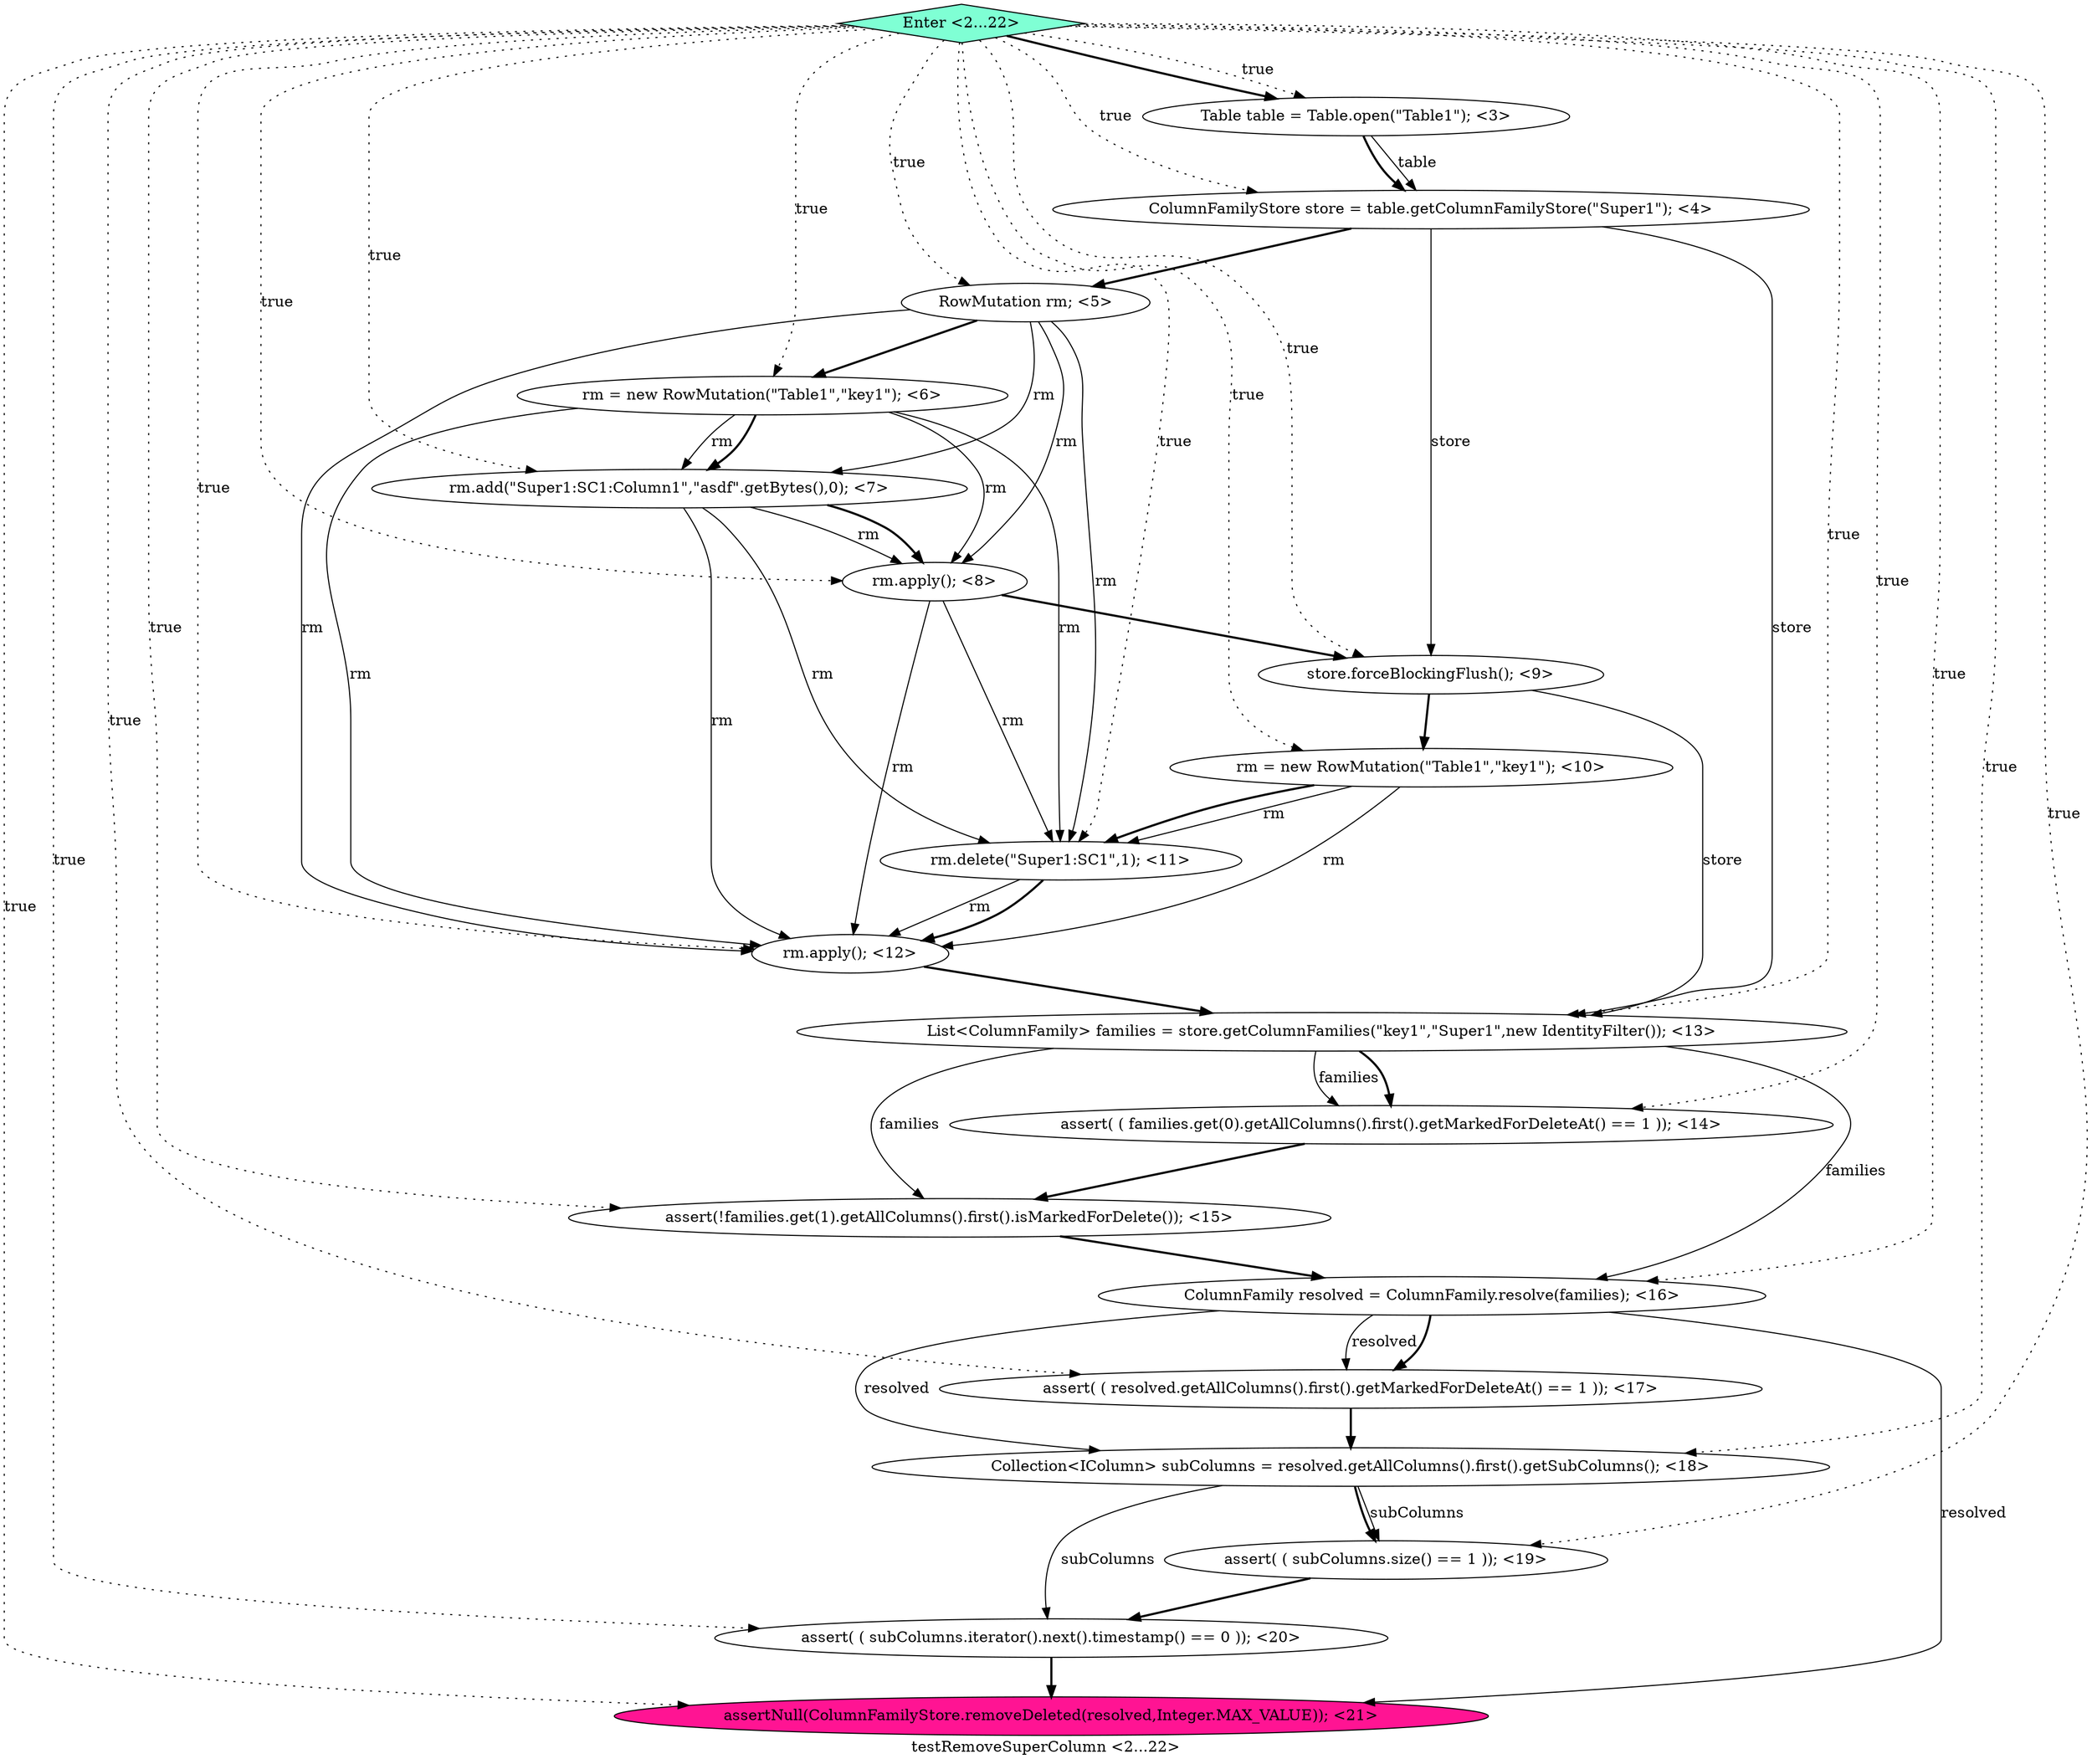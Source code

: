 digraph PDG {
label = "testRemoveSuperColumn <2...22>";
0.14 [style = filled, label = "assert( ( resolved.getAllColumns().first().getMarkedForDeleteAt() == 1 )); <17>", fillcolor = white, shape = ellipse];
0.10 [style = filled, label = "List<ColumnFamily> families = store.getColumnFamilies(\"key1\",\"Super1\",new IdentityFilter()); <13>", fillcolor = white, shape = ellipse];
0.12 [style = filled, label = "assert(!families.get(1).getAllColumns().first().isMarkedForDelete()); <15>", fillcolor = white, shape = ellipse];
0.13 [style = filled, label = "ColumnFamily resolved = ColumnFamily.resolve(families); <16>", fillcolor = white, shape = ellipse];
0.18 [style = filled, label = "assertNull(ColumnFamilyStore.removeDeleted(resolved,Integer.MAX_VALUE)); <21>", fillcolor = deeppink, shape = ellipse];
0.16 [style = filled, label = "assert( ( subColumns.size() == 1 )); <19>", fillcolor = white, shape = ellipse];
0.2 [style = filled, label = "RowMutation rm; <5>", fillcolor = white, shape = ellipse];
0.7 [style = filled, label = "rm = new RowMutation(\"Table1\",\"key1\"); <10>", fillcolor = white, shape = ellipse];
0.6 [style = filled, label = "store.forceBlockingFlush(); <9>", fillcolor = white, shape = ellipse];
0.11 [style = filled, label = "assert( ( families.get(0).getAllColumns().first().getMarkedForDeleteAt() == 1 )); <14>", fillcolor = white, shape = ellipse];
0.15 [style = filled, label = "Collection<IColumn> subColumns = resolved.getAllColumns().first().getSubColumns(); <18>", fillcolor = white, shape = ellipse];
0.19 [style = filled, label = "Enter <2...22>", fillcolor = aquamarine, shape = diamond];
0.3 [style = filled, label = "rm = new RowMutation(\"Table1\",\"key1\"); <6>", fillcolor = white, shape = ellipse];
0.9 [style = filled, label = "rm.apply(); <12>", fillcolor = white, shape = ellipse];
0.4 [style = filled, label = "rm.add(\"Super1:SC1:Column1\",\"asdf\".getBytes(),0); <7>", fillcolor = white, shape = ellipse];
0.5 [style = filled, label = "rm.apply(); <8>", fillcolor = white, shape = ellipse];
0.0 [style = filled, label = "Table table = Table.open(\"Table1\"); <3>", fillcolor = white, shape = ellipse];
0.17 [style = filled, label = "assert( ( subColumns.iterator().next().timestamp() == 0 )); <20>", fillcolor = white, shape = ellipse];
0.1 [style = filled, label = "ColumnFamilyStore store = table.getColumnFamilyStore(\"Super1\"); <4>", fillcolor = white, shape = ellipse];
0.8 [style = filled, label = "rm.delete(\"Super1:SC1\",1); <11>", fillcolor = white, shape = ellipse];
0.0 -> 0.1 [style = solid, label="table"];
0.0 -> 0.1 [style = bold, label=""];
0.1 -> 0.2 [style = bold, label=""];
0.1 -> 0.6 [style = solid, label="store"];
0.1 -> 0.10 [style = solid, label="store"];
0.2 -> 0.3 [style = bold, label=""];
0.2 -> 0.4 [style = solid, label="rm"];
0.2 -> 0.5 [style = solid, label="rm"];
0.2 -> 0.8 [style = solid, label="rm"];
0.2 -> 0.9 [style = solid, label="rm"];
0.3 -> 0.4 [style = solid, label="rm"];
0.3 -> 0.4 [style = bold, label=""];
0.3 -> 0.5 [style = solid, label="rm"];
0.3 -> 0.8 [style = solid, label="rm"];
0.3 -> 0.9 [style = solid, label="rm"];
0.4 -> 0.5 [style = solid, label="rm"];
0.4 -> 0.5 [style = bold, label=""];
0.4 -> 0.8 [style = solid, label="rm"];
0.4 -> 0.9 [style = solid, label="rm"];
0.5 -> 0.6 [style = bold, label=""];
0.5 -> 0.8 [style = solid, label="rm"];
0.5 -> 0.9 [style = solid, label="rm"];
0.6 -> 0.7 [style = bold, label=""];
0.6 -> 0.10 [style = solid, label="store"];
0.7 -> 0.8 [style = solid, label="rm"];
0.7 -> 0.8 [style = bold, label=""];
0.7 -> 0.9 [style = solid, label="rm"];
0.8 -> 0.9 [style = solid, label="rm"];
0.8 -> 0.9 [style = bold, label=""];
0.9 -> 0.10 [style = bold, label=""];
0.10 -> 0.11 [style = solid, label="families"];
0.10 -> 0.11 [style = bold, label=""];
0.10 -> 0.12 [style = solid, label="families"];
0.10 -> 0.13 [style = solid, label="families"];
0.11 -> 0.12 [style = bold, label=""];
0.12 -> 0.13 [style = bold, label=""];
0.13 -> 0.14 [style = solid, label="resolved"];
0.13 -> 0.14 [style = bold, label=""];
0.13 -> 0.15 [style = solid, label="resolved"];
0.13 -> 0.18 [style = solid, label="resolved"];
0.14 -> 0.15 [style = bold, label=""];
0.15 -> 0.16 [style = solid, label="subColumns"];
0.15 -> 0.16 [style = bold, label=""];
0.15 -> 0.17 [style = solid, label="subColumns"];
0.16 -> 0.17 [style = bold, label=""];
0.17 -> 0.18 [style = bold, label=""];
0.19 -> 0.0 [style = dotted, label="true"];
0.19 -> 0.0 [style = bold, label=""];
0.19 -> 0.1 [style = dotted, label="true"];
0.19 -> 0.2 [style = dotted, label="true"];
0.19 -> 0.3 [style = dotted, label="true"];
0.19 -> 0.4 [style = dotted, label="true"];
0.19 -> 0.5 [style = dotted, label="true"];
0.19 -> 0.6 [style = dotted, label="true"];
0.19 -> 0.7 [style = dotted, label="true"];
0.19 -> 0.8 [style = dotted, label="true"];
0.19 -> 0.9 [style = dotted, label="true"];
0.19 -> 0.10 [style = dotted, label="true"];
0.19 -> 0.11 [style = dotted, label="true"];
0.19 -> 0.12 [style = dotted, label="true"];
0.19 -> 0.13 [style = dotted, label="true"];
0.19 -> 0.14 [style = dotted, label="true"];
0.19 -> 0.15 [style = dotted, label="true"];
0.19 -> 0.16 [style = dotted, label="true"];
0.19 -> 0.17 [style = dotted, label="true"];
0.19 -> 0.18 [style = dotted, label="true"];
}
